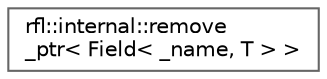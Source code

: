 digraph "类继承关系图"
{
 // LATEX_PDF_SIZE
  bgcolor="transparent";
  edge [fontname=Helvetica,fontsize=10,labelfontname=Helvetica,labelfontsize=10];
  node [fontname=Helvetica,fontsize=10,shape=box,height=0.2,width=0.4];
  rankdir="LR";
  Node0 [id="Node000000",label="rfl::internal::remove\l_ptr\< Field\< _name, T \> \>",height=0.2,width=0.4,color="grey40", fillcolor="white", style="filled",URL="$structrfl_1_1internal_1_1remove__ptr_3_01_field_3_01__name_00_01_t_01_4_01_4.html",tooltip=" "];
}
